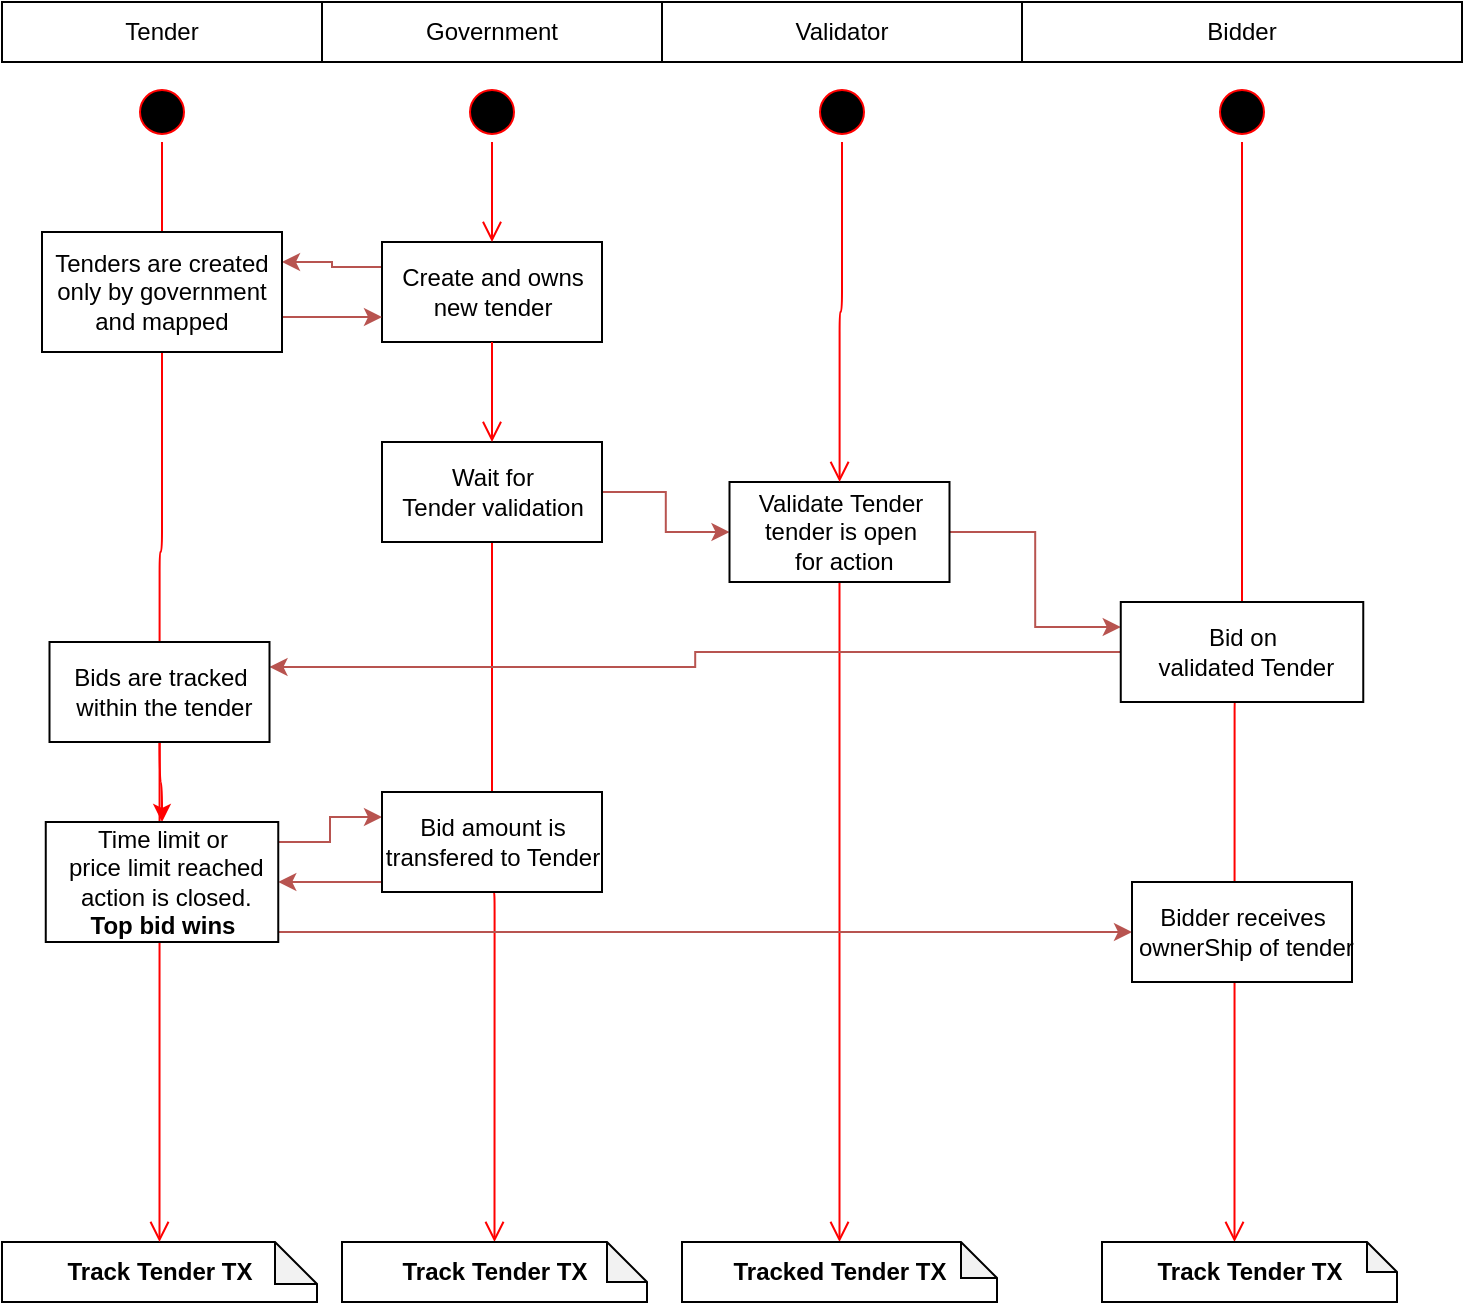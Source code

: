 <mxfile version="14.5.1" type="device"><diagram id="w-gMJJ7fsIsRqPKrTaUL" name="Page-1"><mxGraphModel dx="1757" dy="672" grid="1" gridSize="10" guides="1" tooltips="1" connect="1" arrows="1" fold="1" page="1" pageScale="1" pageWidth="850" pageHeight="1100" math="0" shadow="0"><root><mxCell id="0"/><mxCell id="1" parent="0"/><mxCell id="MX06o4ZkSuBNF1CoxWeq-1" value="Tender" style="rounded=0;whiteSpace=wrap;html=1;" vertex="1" parent="1"><mxGeometry x="-80" y="40" width="160" height="30" as="geometry"/></mxCell><mxCell id="MX06o4ZkSuBNF1CoxWeq-2" value="Validator" style="rounded=0;whiteSpace=wrap;html=1;" vertex="1" parent="1"><mxGeometry x="250" y="40" width="180" height="30" as="geometry"/></mxCell><mxCell id="MX06o4ZkSuBNF1CoxWeq-3" value="Government" style="rounded=0;whiteSpace=wrap;html=1;" vertex="1" parent="1"><mxGeometry x="80" y="40" width="170" height="30" as="geometry"/></mxCell><mxCell id="MX06o4ZkSuBNF1CoxWeq-4" value="Bidder" style="rounded=0;whiteSpace=wrap;html=1;" vertex="1" parent="1"><mxGeometry x="430" y="40" width="220" height="30" as="geometry"/></mxCell><mxCell id="MX06o4ZkSuBNF1CoxWeq-10" value="" style="ellipse;html=1;shape=startState;fillColor=#000000;strokeColor=#ff0000;" vertex="1" parent="1"><mxGeometry x="-15" y="80" width="30" height="30" as="geometry"/></mxCell><mxCell id="MX06o4ZkSuBNF1CoxWeq-13" value="" style="ellipse;html=1;shape=startState;fillColor=#000000;strokeColor=#ff0000;" vertex="1" parent="1"><mxGeometry x="150" y="80" width="30" height="30" as="geometry"/></mxCell><mxCell id="MX06o4ZkSuBNF1CoxWeq-14" value="" style="edgeStyle=orthogonalEdgeStyle;html=1;verticalAlign=bottom;endArrow=open;endSize=8;strokeColor=#ff0000;entryX=0.5;entryY=0;entryDx=0;entryDy=0;entryPerimeter=0;" edge="1" source="MX06o4ZkSuBNF1CoxWeq-35" parent="1" target="MX06o4ZkSuBNF1CoxWeq-16"><mxGeometry relative="1" as="geometry"><mxPoint x="165" y="520" as="targetPoint"/></mxGeometry></mxCell><mxCell id="MX06o4ZkSuBNF1CoxWeq-16" value="&lt;b&gt;Track Tender TX&lt;/b&gt;" style="shape=note;whiteSpace=wrap;html=1;backgroundOutline=1;darkOpacity=0.05;size=20;" vertex="1" parent="1"><mxGeometry x="90" y="660" width="152.5" height="30" as="geometry"/></mxCell><mxCell id="MX06o4ZkSuBNF1CoxWeq-19" value="&lt;b&gt;Track Tender TX&lt;/b&gt;" style="shape=note;whiteSpace=wrap;html=1;backgroundOutline=1;darkOpacity=0.05;size=21;" vertex="1" parent="1"><mxGeometry x="-80" y="660" width="157.5" height="30" as="geometry"/></mxCell><mxCell id="MX06o4ZkSuBNF1CoxWeq-20" value="" style="edgeStyle=orthogonalEdgeStyle;html=1;verticalAlign=bottom;endArrow=open;endSize=8;strokeColor=#ff0000;entryX=0.5;entryY=0;entryDx=0;entryDy=0;entryPerimeter=0;exitX=0.5;exitY=1;exitDx=0;exitDy=0;" edge="1" parent="1" source="MX06o4ZkSuBNF1CoxWeq-10" target="MX06o4ZkSuBNF1CoxWeq-19"><mxGeometry relative="1" as="geometry"><mxPoint y="510" as="targetPoint"/><mxPoint y="110" as="sourcePoint"/><Array as="points"><mxPoint y="315"/><mxPoint x="-1" y="315"/></Array></mxGeometry></mxCell><mxCell id="MX06o4ZkSuBNF1CoxWeq-69" style="edgeStyle=orthogonalEdgeStyle;rounded=0;orthogonalLoop=1;jettySize=auto;html=1;entryX=1;entryY=0.25;entryDx=0;entryDy=0;exitX=0;exitY=0.25;exitDx=0;exitDy=0;fillColor=#f8cecc;strokeColor=#b85450;" edge="1" parent="1" source="MX06o4ZkSuBNF1CoxWeq-15" target="MX06o4ZkSuBNF1CoxWeq-12"><mxGeometry relative="1" as="geometry"><Array as="points"><mxPoint x="85" y="173"/><mxPoint x="85" y="170"/></Array></mxGeometry></mxCell><mxCell id="MX06o4ZkSuBNF1CoxWeq-15" value="Create and owns&lt;br&gt;new tender" style="html=1;" vertex="1" parent="1"><mxGeometry x="110" y="160" width="110" height="50" as="geometry"/></mxCell><mxCell id="MX06o4ZkSuBNF1CoxWeq-21" value="" style="edgeStyle=orthogonalEdgeStyle;html=1;verticalAlign=bottom;endArrow=open;endSize=8;strokeColor=#ff0000;" edge="1" parent="1" source="MX06o4ZkSuBNF1CoxWeq-13" target="MX06o4ZkSuBNF1CoxWeq-15"><mxGeometry relative="1" as="geometry"><mxPoint x="165" y="520" as="targetPoint"/><mxPoint x="165" y="110" as="sourcePoint"/></mxGeometry></mxCell><mxCell id="MX06o4ZkSuBNF1CoxWeq-26" value="" style="ellipse;html=1;shape=startState;fillColor=#000000;strokeColor=#ff0000;" vertex="1" parent="1"><mxGeometry x="325" y="80" width="30" height="30" as="geometry"/></mxCell><mxCell id="MX06o4ZkSuBNF1CoxWeq-27" value="" style="edgeStyle=orthogonalEdgeStyle;html=1;verticalAlign=bottom;endArrow=open;endSize=8;strokeColor=#ff0000;entryX=0.5;entryY=0;entryDx=0;entryDy=0;entryPerimeter=0;" edge="1" source="MX06o4ZkSuBNF1CoxWeq-41" parent="1" target="MX06o4ZkSuBNF1CoxWeq-28"><mxGeometry relative="1" as="geometry"><mxPoint x="340" y="520" as="targetPoint"/></mxGeometry></mxCell><mxCell id="MX06o4ZkSuBNF1CoxWeq-28" value="&lt;b&gt;Tracked Tender TX&lt;/b&gt;" style="shape=note;whiteSpace=wrap;html=1;backgroundOutline=1;darkOpacity=0.05;size=18;" vertex="1" parent="1"><mxGeometry x="260" y="660" width="157.5" height="30" as="geometry"/></mxCell><mxCell id="MX06o4ZkSuBNF1CoxWeq-59" style="edgeStyle=orthogonalEdgeStyle;rounded=0;orthogonalLoop=1;jettySize=auto;html=1;entryX=0;entryY=0.5;entryDx=0;entryDy=0;fillColor=#f8cecc;strokeColor=#b85450;" edge="1" parent="1" source="MX06o4ZkSuBNF1CoxWeq-35" target="MX06o4ZkSuBNF1CoxWeq-41"><mxGeometry relative="1" as="geometry"/></mxCell><mxCell id="MX06o4ZkSuBNF1CoxWeq-35" value="Wait for &lt;br&gt;Tender validation" style="html=1;" vertex="1" parent="1"><mxGeometry x="110" y="260" width="110" height="50" as="geometry"/></mxCell><mxCell id="MX06o4ZkSuBNF1CoxWeq-37" value="" style="edgeStyle=orthogonalEdgeStyle;html=1;verticalAlign=bottom;endArrow=open;endSize=8;strokeColor=#ff0000;" edge="1" parent="1" source="MX06o4ZkSuBNF1CoxWeq-15" target="MX06o4ZkSuBNF1CoxWeq-35"><mxGeometry relative="1" as="geometry"><mxPoint x="165" y="520" as="targetPoint"/><mxPoint x="165" y="215" as="sourcePoint"/></mxGeometry></mxCell><mxCell id="MX06o4ZkSuBNF1CoxWeq-70" style="edgeStyle=orthogonalEdgeStyle;rounded=0;orthogonalLoop=1;jettySize=auto;html=1;entryX=0;entryY=0.75;entryDx=0;entryDy=0;fillColor=#f8cecc;strokeColor=#b85450;" edge="1" parent="1" source="MX06o4ZkSuBNF1CoxWeq-12" target="MX06o4ZkSuBNF1CoxWeq-15"><mxGeometry relative="1" as="geometry"><Array as="points"><mxPoint x="85" y="198"/></Array></mxGeometry></mxCell><mxCell id="MX06o4ZkSuBNF1CoxWeq-12" value="Tenders are created only by government and mapped" style="rounded=0;whiteSpace=wrap;html=1;" vertex="1" parent="1"><mxGeometry x="-60" y="155" width="120" height="60" as="geometry"/></mxCell><mxCell id="MX06o4ZkSuBNF1CoxWeq-53" style="edgeStyle=orthogonalEdgeStyle;rounded=0;orthogonalLoop=1;jettySize=auto;html=1;entryX=0;entryY=0.25;entryDx=0;entryDy=0;fillColor=#f8cecc;strokeColor=#b85450;" edge="1" parent="1" source="MX06o4ZkSuBNF1CoxWeq-41" target="MX06o4ZkSuBNF1CoxWeq-50"><mxGeometry relative="1" as="geometry"/></mxCell><mxCell id="MX06o4ZkSuBNF1CoxWeq-48" value="" style="ellipse;html=1;shape=startState;fillColor=#000000;strokeColor=#ff0000;" vertex="1" parent="1"><mxGeometry x="525" y="80" width="30" height="30" as="geometry"/></mxCell><mxCell id="MX06o4ZkSuBNF1CoxWeq-49" value="" style="edgeStyle=orthogonalEdgeStyle;html=1;verticalAlign=bottom;endArrow=open;endSize=8;strokeColor=#ff0000;entryX=0;entryY=0;entryDx=66.25;entryDy=0;entryPerimeter=0;" edge="1" source="MX06o4ZkSuBNF1CoxWeq-48" parent="1" target="MX06o4ZkSuBNF1CoxWeq-51"><mxGeometry relative="1" as="geometry"><mxPoint x="540" y="520" as="targetPoint"/></mxGeometry></mxCell><mxCell id="MX06o4ZkSuBNF1CoxWeq-56" style="edgeStyle=orthogonalEdgeStyle;rounded=0;orthogonalLoop=1;jettySize=auto;html=1;entryX=1;entryY=0.25;entryDx=0;entryDy=0;fillColor=#f8cecc;strokeColor=#b85450;" edge="1" parent="1" source="MX06o4ZkSuBNF1CoxWeq-50" target="MX06o4ZkSuBNF1CoxWeq-55"><mxGeometry relative="1" as="geometry"/></mxCell><mxCell id="MX06o4ZkSuBNF1CoxWeq-50" value="Bid on&lt;br&gt;&amp;nbsp;validated Tender" style="html=1;" vertex="1" parent="1"><mxGeometry x="479.38" y="340" width="121.25" height="50" as="geometry"/></mxCell><mxCell id="MX06o4ZkSuBNF1CoxWeq-51" value="&lt;b&gt;Track Tender TX&lt;/b&gt;" style="shape=note;whiteSpace=wrap;html=1;backgroundOutline=1;darkOpacity=0.05;size=15;" vertex="1" parent="1"><mxGeometry x="470" y="660" width="147.5" height="30" as="geometry"/></mxCell><mxCell id="MX06o4ZkSuBNF1CoxWeq-66" style="edgeStyle=orthogonalEdgeStyle;rounded=0;orthogonalLoop=1;jettySize=auto;html=1;entryX=0;entryY=0.25;entryDx=0;entryDy=0;fillColor=#f8cecc;strokeColor=#b85450;" edge="1" parent="1" source="MX06o4ZkSuBNF1CoxWeq-57" target="MX06o4ZkSuBNF1CoxWeq-63"><mxGeometry relative="1" as="geometry"><Array as="points"><mxPoint x="84" y="460"/><mxPoint x="84" y="448"/></Array></mxGeometry></mxCell><mxCell id="MX06o4ZkSuBNF1CoxWeq-68" style="edgeStyle=orthogonalEdgeStyle;rounded=0;orthogonalLoop=1;jettySize=auto;html=1;entryX=0;entryY=0.5;entryDx=0;entryDy=0;fillColor=#f8cecc;strokeColor=#b85450;" edge="1" parent="1" source="MX06o4ZkSuBNF1CoxWeq-57" target="MX06o4ZkSuBNF1CoxWeq-65"><mxGeometry relative="1" as="geometry"><Array as="points"><mxPoint x="160" y="505"/><mxPoint x="160" y="505"/></Array></mxGeometry></mxCell><mxCell id="MX06o4ZkSuBNF1CoxWeq-41" value="Validate Tender&lt;br&gt;tender is open&lt;br&gt;&amp;nbsp;for action" style="html=1;" vertex="1" parent="1"><mxGeometry x="283.75" y="280" width="110" height="50" as="geometry"/></mxCell><mxCell id="MX06o4ZkSuBNF1CoxWeq-58" value="" style="edgeStyle=orthogonalEdgeStyle;html=1;verticalAlign=bottom;endArrow=open;endSize=8;strokeColor=#ff0000;" edge="1" parent="1" source="MX06o4ZkSuBNF1CoxWeq-26" target="MX06o4ZkSuBNF1CoxWeq-41"><mxGeometry relative="1" as="geometry"><mxPoint x="340" y="520" as="targetPoint"/><mxPoint x="340" y="110" as="sourcePoint"/></mxGeometry></mxCell><mxCell id="MX06o4ZkSuBNF1CoxWeq-67" style="edgeStyle=orthogonalEdgeStyle;rounded=0;orthogonalLoop=1;jettySize=auto;html=1;entryX=1;entryY=0.5;entryDx=0;entryDy=0;fillColor=#f8cecc;strokeColor=#b85450;" edge="1" parent="1" source="MX06o4ZkSuBNF1CoxWeq-63" target="MX06o4ZkSuBNF1CoxWeq-57"><mxGeometry relative="1" as="geometry"><Array as="points"><mxPoint x="100" y="480"/><mxPoint x="100" y="480"/></Array></mxGeometry></mxCell><mxCell id="MX06o4ZkSuBNF1CoxWeq-63" value="Bid amount is &lt;br&gt;transfered to Tender" style="html=1;" vertex="1" parent="1"><mxGeometry x="110" y="435" width="110" height="50" as="geometry"/></mxCell><mxCell id="MX06o4ZkSuBNF1CoxWeq-65" value="Bidder receives&lt;br&gt;&amp;nbsp;ownerShip of tender" style="html=1;" vertex="1" parent="1"><mxGeometry x="485" y="480" width="110" height="50" as="geometry"/></mxCell><mxCell id="MX06o4ZkSuBNF1CoxWeq-74" style="edgeStyle=orthogonalEdgeStyle;curved=1;orthogonalLoop=1;jettySize=auto;html=1;entryX=0.5;entryY=0;entryDx=0;entryDy=0;strokeColor=#FF0000;" edge="1" parent="1" source="MX06o4ZkSuBNF1CoxWeq-55" target="MX06o4ZkSuBNF1CoxWeq-57"><mxGeometry relative="1" as="geometry"/></mxCell><mxCell id="MX06o4ZkSuBNF1CoxWeq-55" value="Bids are tracked&lt;br&gt;&amp;nbsp;within the tender" style="html=1;" vertex="1" parent="1"><mxGeometry x="-56.25" y="360" width="110" height="50" as="geometry"/></mxCell><mxCell id="MX06o4ZkSuBNF1CoxWeq-57" value="Time limit or&lt;br&gt;&amp;nbsp;price limit reached&lt;br&gt;&amp;nbsp;action is closed. &lt;br&gt;&lt;b&gt;Top bid wins&lt;/b&gt;" style="html=1;" vertex="1" parent="1"><mxGeometry x="-58.12" y="450" width="116.25" height="60" as="geometry"/></mxCell></root></mxGraphModel></diagram></mxfile>